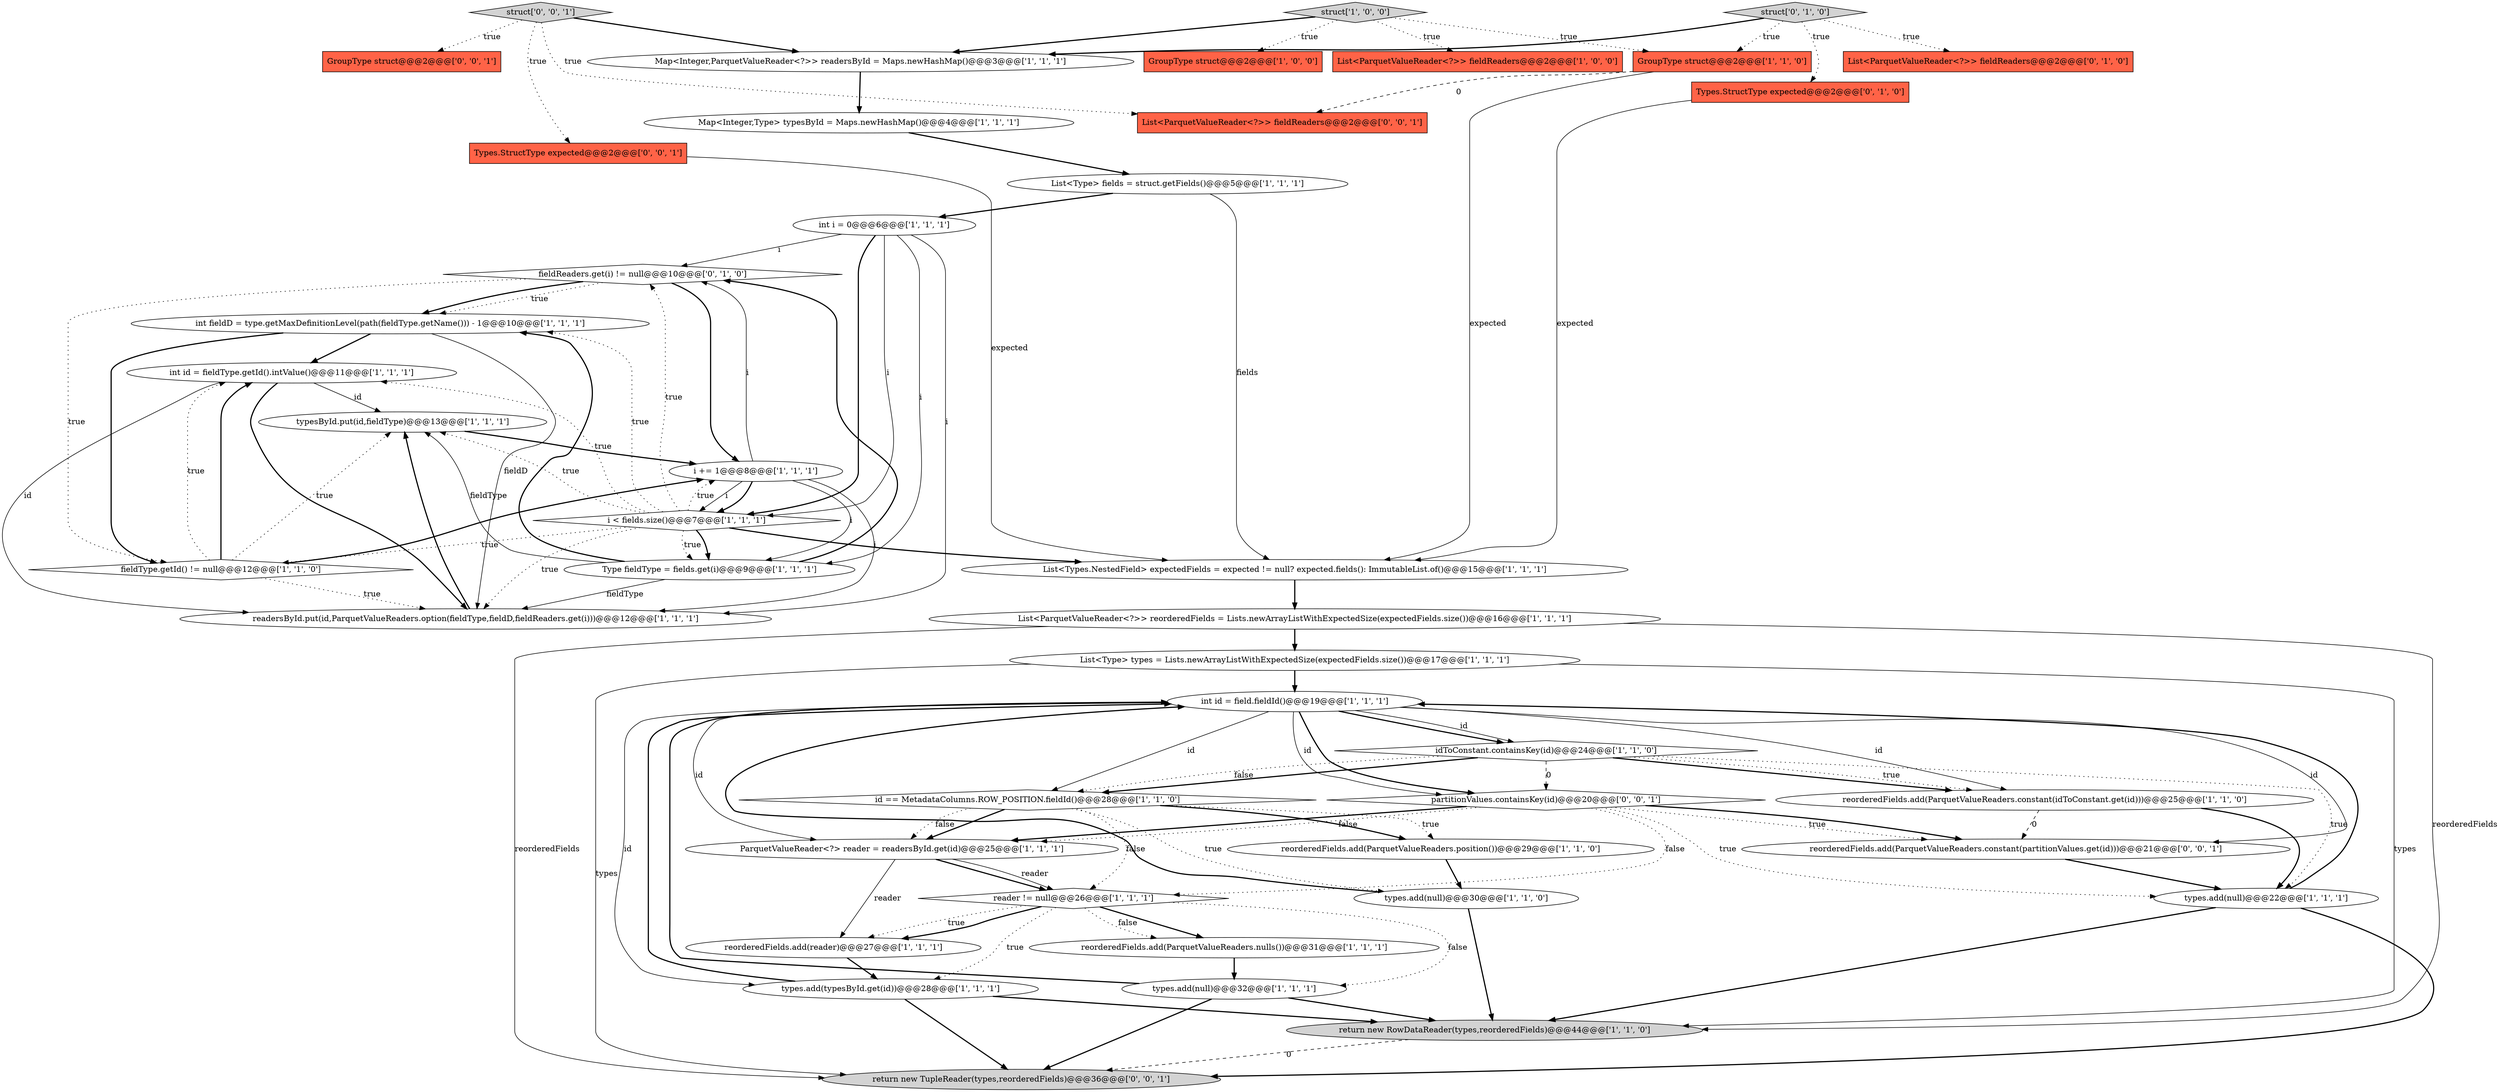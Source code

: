 digraph {
36 [style = filled, label = "fieldReaders.get(i) != null@@@10@@@['0', '1', '0']", fillcolor = white, shape = diamond image = "AAA1AAABBB2BBB"];
23 [style = filled, label = "reorderedFields.add(ParquetValueReaders.position())@@@29@@@['1', '1', '0']", fillcolor = white, shape = ellipse image = "AAA0AAABBB1BBB"];
31 [style = filled, label = "int i = 0@@@6@@@['1', '1', '1']", fillcolor = white, shape = ellipse image = "AAA0AAABBB1BBB"];
41 [style = filled, label = "reorderedFields.add(ParquetValueReaders.constant(partitionValues.get(id)))@@@21@@@['0', '0', '1']", fillcolor = white, shape = ellipse image = "AAA0AAABBB3BBB"];
26 [style = filled, label = "int fieldD = type.getMaxDefinitionLevel(path(fieldType.getName())) - 1@@@10@@@['1', '1', '1']", fillcolor = white, shape = ellipse image = "AAA0AAABBB1BBB"];
5 [style = filled, label = "List<Types.NestedField> expectedFields = expected != null? expected.fields(): ImmutableList.of()@@@15@@@['1', '1', '1']", fillcolor = white, shape = ellipse image = "AAA0AAABBB1BBB"];
32 [style = filled, label = "GroupType struct@@@2@@@['1', '1', '0']", fillcolor = tomato, shape = box image = "AAA0AAABBB1BBB"];
8 [style = filled, label = "int id = fieldType.getId().intValue()@@@11@@@['1', '1', '1']", fillcolor = white, shape = ellipse image = "AAA0AAABBB1BBB"];
40 [style = filled, label = "return new TupleReader(types,reorderedFields)@@@36@@@['0', '0', '1']", fillcolor = lightgray, shape = ellipse image = "AAA0AAABBB3BBB"];
39 [style = filled, label = "List<ParquetValueReader<?>> fieldReaders@@@2@@@['0', '0', '1']", fillcolor = tomato, shape = box image = "AAA0AAABBB3BBB"];
15 [style = filled, label = "List<ParquetValueReader<?>> fieldReaders@@@2@@@['1', '0', '0']", fillcolor = tomato, shape = box image = "AAA0AAABBB1BBB"];
13 [style = filled, label = "reorderedFields.add(ParquetValueReaders.constant(idToConstant.get(id)))@@@25@@@['1', '1', '0']", fillcolor = white, shape = ellipse image = "AAA0AAABBB1BBB"];
7 [style = filled, label = "types.add(null)@@@30@@@['1', '1', '0']", fillcolor = white, shape = ellipse image = "AAA0AAABBB1BBB"];
9 [style = filled, label = "struct['1', '0', '0']", fillcolor = lightgray, shape = diamond image = "AAA0AAABBB1BBB"];
33 [style = filled, label = "List<ParquetValueReader<?>> fieldReaders@@@2@@@['0', '1', '0']", fillcolor = tomato, shape = box image = "AAA0AAABBB2BBB"];
27 [style = filled, label = "typesById.put(id,fieldType)@@@13@@@['1', '1', '1']", fillcolor = white, shape = ellipse image = "AAA0AAABBB1BBB"];
18 [style = filled, label = "int id = field.fieldId()@@@19@@@['1', '1', '1']", fillcolor = white, shape = ellipse image = "AAA0AAABBB1BBB"];
24 [style = filled, label = "types.add(null)@@@32@@@['1', '1', '1']", fillcolor = white, shape = ellipse image = "AAA0AAABBB1BBB"];
1 [style = filled, label = "fieldType.getId() != null@@@12@@@['1', '1', '0']", fillcolor = white, shape = diamond image = "AAA0AAABBB1BBB"];
16 [style = filled, label = "types.add(typesById.get(id))@@@28@@@['1', '1', '1']", fillcolor = white, shape = ellipse image = "AAA0AAABBB1BBB"];
4 [style = filled, label = "Type fieldType = fields.get(i)@@@9@@@['1', '1', '1']", fillcolor = white, shape = ellipse image = "AAA0AAABBB1BBB"];
14 [style = filled, label = "id == MetadataColumns.ROW_POSITION.fieldId()@@@28@@@['1', '1', '0']", fillcolor = white, shape = diamond image = "AAA0AAABBB1BBB"];
34 [style = filled, label = "struct['0', '1', '0']", fillcolor = lightgray, shape = diamond image = "AAA0AAABBB2BBB"];
0 [style = filled, label = "List<Type> types = Lists.newArrayListWithExpectedSize(expectedFields.size())@@@17@@@['1', '1', '1']", fillcolor = white, shape = ellipse image = "AAA0AAABBB1BBB"];
21 [style = filled, label = "return new RowDataReader(types,reorderedFields)@@@44@@@['1', '1', '0']", fillcolor = lightgray, shape = ellipse image = "AAA0AAABBB1BBB"];
42 [style = filled, label = "struct['0', '0', '1']", fillcolor = lightgray, shape = diamond image = "AAA0AAABBB3BBB"];
22 [style = filled, label = "Map<Integer,ParquetValueReader<?>> readersById = Maps.newHashMap()@@@3@@@['1', '1', '1']", fillcolor = white, shape = ellipse image = "AAA0AAABBB1BBB"];
30 [style = filled, label = "reader != null@@@26@@@['1', '1', '1']", fillcolor = white, shape = diamond image = "AAA0AAABBB1BBB"];
29 [style = filled, label = "reorderedFields.add(ParquetValueReaders.nulls())@@@31@@@['1', '1', '1']", fillcolor = white, shape = ellipse image = "AAA0AAABBB1BBB"];
38 [style = filled, label = "GroupType struct@@@2@@@['0', '0', '1']", fillcolor = tomato, shape = box image = "AAA0AAABBB3BBB"];
11 [style = filled, label = "List<Type> fields = struct.getFields()@@@5@@@['1', '1', '1']", fillcolor = white, shape = ellipse image = "AAA0AAABBB1BBB"];
20 [style = filled, label = "GroupType struct@@@2@@@['1', '0', '0']", fillcolor = tomato, shape = box image = "AAA0AAABBB1BBB"];
28 [style = filled, label = "idToConstant.containsKey(id)@@@24@@@['1', '1', '0']", fillcolor = white, shape = diamond image = "AAA0AAABBB1BBB"];
35 [style = filled, label = "Types.StructType expected@@@2@@@['0', '1', '0']", fillcolor = tomato, shape = box image = "AAA0AAABBB2BBB"];
37 [style = filled, label = "Types.StructType expected@@@2@@@['0', '0', '1']", fillcolor = tomato, shape = box image = "AAA0AAABBB3BBB"];
10 [style = filled, label = "Map<Integer,Type> typesById = Maps.newHashMap()@@@4@@@['1', '1', '1']", fillcolor = white, shape = ellipse image = "AAA0AAABBB1BBB"];
19 [style = filled, label = "reorderedFields.add(reader)@@@27@@@['1', '1', '1']", fillcolor = white, shape = ellipse image = "AAA0AAABBB1BBB"];
43 [style = filled, label = "partitionValues.containsKey(id)@@@20@@@['0', '0', '1']", fillcolor = white, shape = diamond image = "AAA0AAABBB3BBB"];
2 [style = filled, label = "i < fields.size()@@@7@@@['1', '1', '1']", fillcolor = white, shape = diamond image = "AAA0AAABBB1BBB"];
25 [style = filled, label = "List<ParquetValueReader<?>> reorderedFields = Lists.newArrayListWithExpectedSize(expectedFields.size())@@@16@@@['1', '1', '1']", fillcolor = white, shape = ellipse image = "AAA0AAABBB1BBB"];
6 [style = filled, label = "types.add(null)@@@22@@@['1', '1', '1']", fillcolor = white, shape = ellipse image = "AAA0AAABBB1BBB"];
17 [style = filled, label = "i += 1@@@8@@@['1', '1', '1']", fillcolor = white, shape = ellipse image = "AAA0AAABBB1BBB"];
3 [style = filled, label = "readersById.put(id,ParquetValueReaders.option(fieldType,fieldD,fieldReaders.get(i)))@@@12@@@['1', '1', '1']", fillcolor = white, shape = ellipse image = "AAA0AAABBB1BBB"];
12 [style = filled, label = "ParquetValueReader<?> reader = readersById.get(id)@@@25@@@['1', '1', '1']", fillcolor = white, shape = ellipse image = "AAA0AAABBB1BBB"];
24->21 [style = bold, label=""];
28->13 [style = bold, label=""];
30->19 [style = dotted, label="true"];
43->41 [style = dotted, label="true"];
2->4 [style = bold, label=""];
1->27 [style = dotted, label="true"];
4->26 [style = bold, label=""];
28->6 [style = dotted, label="true"];
30->16 [style = dotted, label="true"];
2->8 [style = dotted, label="true"];
18->13 [style = solid, label="id"];
13->6 [style = bold, label=""];
43->12 [style = bold, label=""];
10->11 [style = bold, label=""];
31->2 [style = solid, label="i"];
8->27 [style = solid, label="id"];
14->7 [style = dotted, label="true"];
18->14 [style = solid, label="id"];
18->12 [style = solid, label="id"];
32->39 [style = dashed, label="0"];
30->29 [style = bold, label=""];
18->28 [style = bold, label=""];
12->30 [style = bold, label=""];
43->41 [style = bold, label=""];
6->21 [style = bold, label=""];
30->24 [style = dotted, label="false"];
4->3 [style = solid, label="fieldType"];
30->29 [style = dotted, label="false"];
32->5 [style = solid, label="expected"];
17->4 [style = solid, label="i"];
1->17 [style = bold, label=""];
14->23 [style = dotted, label="true"];
42->39 [style = dotted, label="true"];
36->17 [style = bold, label=""];
4->36 [style = bold, label=""];
17->2 [style = bold, label=""];
9->32 [style = dotted, label="true"];
16->40 [style = bold, label=""];
43->12 [style = dotted, label="false"];
2->3 [style = dotted, label="true"];
11->31 [style = bold, label=""];
37->5 [style = solid, label="expected"];
13->41 [style = dashed, label="0"];
1->8 [style = bold, label=""];
36->1 [style = dotted, label="true"];
18->16 [style = solid, label="id"];
25->40 [style = solid, label="reorderedFields"];
43->6 [style = dotted, label="true"];
31->3 [style = solid, label="i"];
8->3 [style = bold, label=""];
14->30 [style = dotted, label="false"];
18->28 [style = solid, label="id"];
2->1 [style = dotted, label="true"];
36->26 [style = dotted, label="true"];
42->37 [style = dotted, label="true"];
27->17 [style = bold, label=""];
18->41 [style = solid, label="id"];
0->21 [style = solid, label="types"];
26->1 [style = bold, label=""];
18->43 [style = bold, label=""];
11->5 [style = solid, label="fields"];
14->23 [style = bold, label=""];
0->40 [style = solid, label="types"];
34->22 [style = bold, label=""];
17->36 [style = solid, label="i"];
28->14 [style = bold, label=""];
22->10 [style = bold, label=""];
42->22 [style = bold, label=""];
24->40 [style = bold, label=""];
6->18 [style = bold, label=""];
26->8 [style = bold, label=""];
2->27 [style = dotted, label="true"];
28->13 [style = dotted, label="true"];
7->18 [style = bold, label=""];
26->3 [style = solid, label="fieldD"];
14->12 [style = bold, label=""];
9->20 [style = dotted, label="true"];
3->27 [style = bold, label=""];
19->16 [style = bold, label=""];
1->3 [style = dotted, label="true"];
2->26 [style = dotted, label="true"];
43->30 [style = dotted, label="false"];
31->36 [style = solid, label="i"];
25->0 [style = bold, label=""];
34->33 [style = dotted, label="true"];
17->2 [style = solid, label="i"];
14->12 [style = dotted, label="false"];
9->22 [style = bold, label=""];
2->17 [style = dotted, label="true"];
1->8 [style = dotted, label="true"];
2->4 [style = dotted, label="true"];
24->18 [style = bold, label=""];
41->6 [style = bold, label=""];
28->43 [style = dashed, label="0"];
2->5 [style = bold, label=""];
16->18 [style = bold, label=""];
17->3 [style = solid, label="i"];
2->36 [style = dotted, label="true"];
12->30 [style = solid, label="reader"];
18->43 [style = solid, label="id"];
34->35 [style = dotted, label="true"];
28->14 [style = dotted, label="false"];
7->21 [style = bold, label=""];
12->19 [style = solid, label="reader"];
31->4 [style = solid, label="i"];
4->27 [style = solid, label="fieldType"];
16->21 [style = bold, label=""];
34->32 [style = dotted, label="true"];
21->40 [style = dashed, label="0"];
5->25 [style = bold, label=""];
36->26 [style = bold, label=""];
31->2 [style = bold, label=""];
8->3 [style = solid, label="id"];
42->38 [style = dotted, label="true"];
23->7 [style = bold, label=""];
9->15 [style = dotted, label="true"];
29->24 [style = bold, label=""];
30->19 [style = bold, label=""];
35->5 [style = solid, label="expected"];
0->18 [style = bold, label=""];
25->21 [style = solid, label="reorderedFields"];
6->40 [style = bold, label=""];
}
